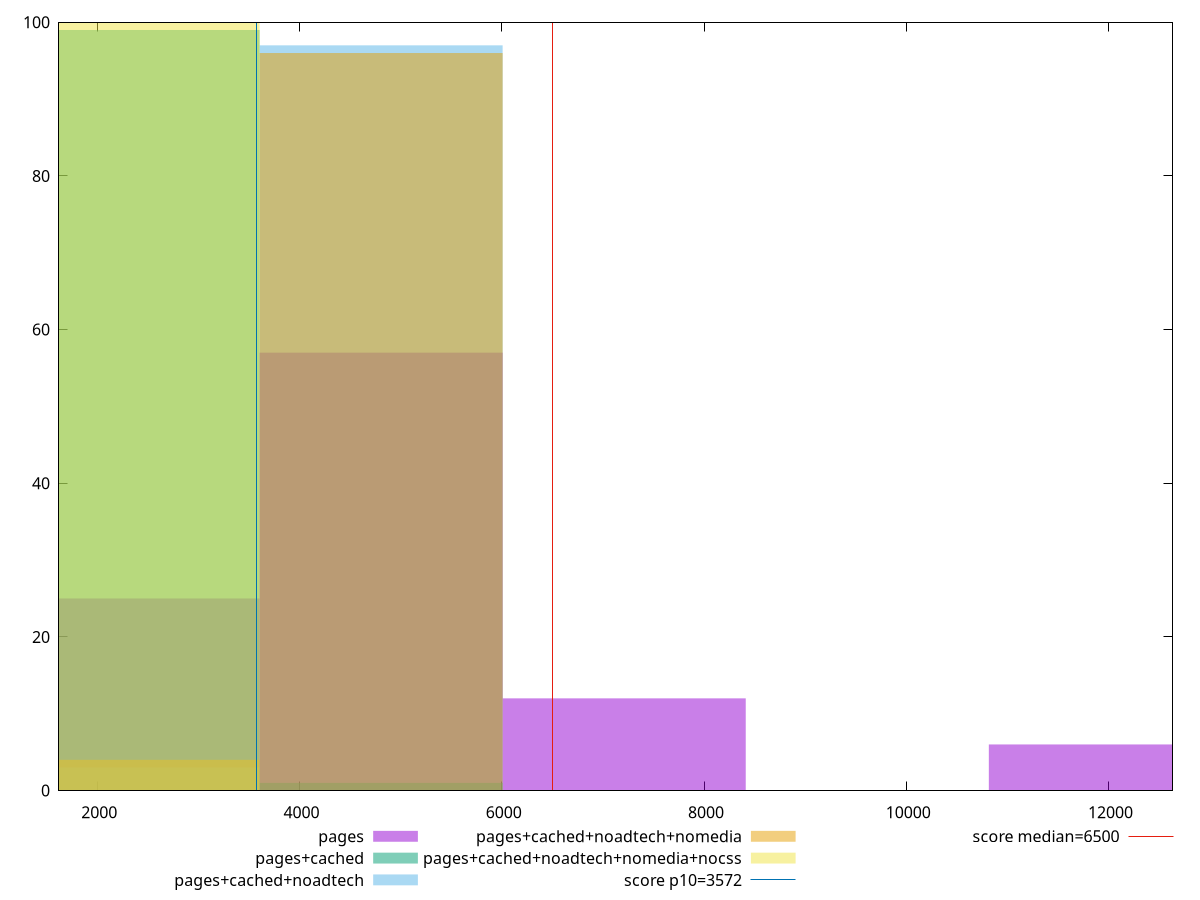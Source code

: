 reset

$pages <<EOF
2403.596987326235 25
4807.19397465247 57
7210.790961978706 12
12017.984936631176 6
EOF

$pagesCached <<EOF
4807.19397465247 1
2403.596987326235 99
EOF

$pagesCachedNoadtech <<EOF
4807.19397465247 97
2403.596987326235 3
EOF

$pagesCachedNoadtechNomedia <<EOF
4807.19397465247 96
2403.596987326235 4
EOF

$pagesCachedNoadtechNomediaNocss <<EOF
2403.596987326235 100
EOF

set key outside below
set boxwidth 2403.596987326235
set xrange [1622.5395000000003:12632.19]
set yrange [0:100]
set trange [0:100]
set style fill transparent solid 0.5 noborder

set parametric
set terminal svg size 640, 530 enhanced background rgb 'white'
set output "report_00009_2021-02-08T22-37-41.559Z/first-cpu-idle/comparison/histogram/all_raw.svg"

plot $pages title "pages" with boxes, \
     $pagesCached title "pages+cached" with boxes, \
     $pagesCachedNoadtech title "pages+cached+noadtech" with boxes, \
     $pagesCachedNoadtechNomedia title "pages+cached+noadtech+nomedia" with boxes, \
     $pagesCachedNoadtechNomediaNocss title "pages+cached+noadtech+nomedia+nocss" with boxes, \
     3572,t title "score p10=3572", \
     6500,t title "score median=6500"

reset
